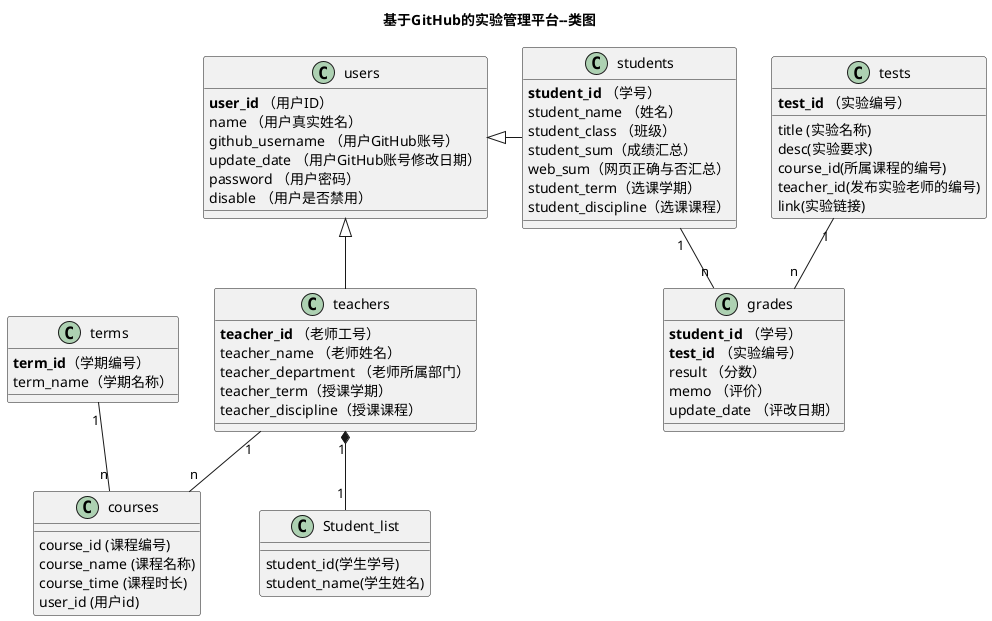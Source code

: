 @startuml
title 基于GitHub的实验管理平台--类图
class users {
    <b>user_id</b> （用户ID）
    name （用户真实姓名）
    github_username （用户GitHub账号）
    update_date （用户GitHub账号修改日期）
    password （用户密码）
    disable （用户是否禁用）
}
class teachers{
    <b>teacher_id</b> （老师工号）
    teacher_name （老师姓名）
    teacher_department （老师所属部门）
    teacher_term（授课学期）
    teacher_discipline（授课课程）
}
class students{
    <b>student_id</b> （学号）
    student_name （姓名）
    student_class （班级）
    student_sum（成绩汇总）
    web_sum（网页正确与否汇总）
    student_term（选课学期）
    student_discipline（选课课程）
}
class courses {

    course_id (课程编号)
    course_name (课程名称)
    course_time (课程时长)
    user_id (用户id)
}
class terms{
    <b>term_id</b>（学期编号）
    term_name（学期名称）
}

class grades {
    <b>student_id</b> （学号）
    <b>test_id</b> （实验编号）
    result （分数）
    memo （评价）
    update_date （评改日期）
}
teachers"1" *--"1"Student_list
Student_list : student_id(学生学号)
Student_list : student_name(学生姓名)
class tests {
    <b>test_id</b> （实验编号）
    title (实验名称)
    desc(实验要求)
    course_id(所属课程的编号)
    teacher_id(发布实验老师的编号)
    link(实验链接)
}
users <|- students
users <|-- teachers
students "1" -- "n"  grades
tests "1" -- "n"  grades
terms "1" -- "n"  courses
teachers"1" -- "n"courses

@enduml